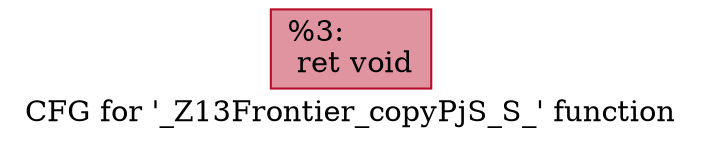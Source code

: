 digraph "CFG for '_Z13Frontier_copyPjS_S_' function" {
	label="CFG for '_Z13Frontier_copyPjS_S_' function";

	Node0x5254950 [shape=record,color="#b70d28ff", style=filled, fillcolor="#b70d2870",label="{%3:\l  ret void\l}"];
}
